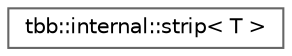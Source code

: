 digraph "类继承关系图"
{
 // LATEX_PDF_SIZE
  bgcolor="transparent";
  edge [fontname=Helvetica,fontsize=10,labelfontname=Helvetica,labelfontsize=10];
  node [fontname=Helvetica,fontsize=10,shape=box,height=0.2,width=0.4];
  rankdir="LR";
  Node0 [id="Node000000",label="tbb::internal::strip\< T \>",height=0.2,width=0.4,color="grey40", fillcolor="white", style="filled",URL="$structtbb_1_1internal_1_1strip.html",tooltip="Strips its template type argument from cv- and ref-qualifiers"];
}

